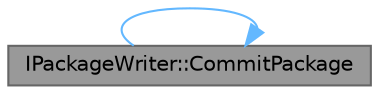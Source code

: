 digraph "IPackageWriter::CommitPackage"
{
 // INTERACTIVE_SVG=YES
 // LATEX_PDF_SIZE
  bgcolor="transparent";
  edge [fontname=Helvetica,fontsize=10,labelfontname=Helvetica,labelfontsize=10];
  node [fontname=Helvetica,fontsize=10,shape=box,height=0.2,width=0.4];
  rankdir="LR";
  Node1 [id="Node000001",label="IPackageWriter::CommitPackage",height=0.2,width=0.4,color="gray40", fillcolor="grey60", style="filled", fontcolor="black",tooltip="Finalize a package started with BeginPackage()"];
  Node1 -> Node1 [id="edge1_Node000001_Node000001",color="steelblue1",style="solid",tooltip=" "];
}
